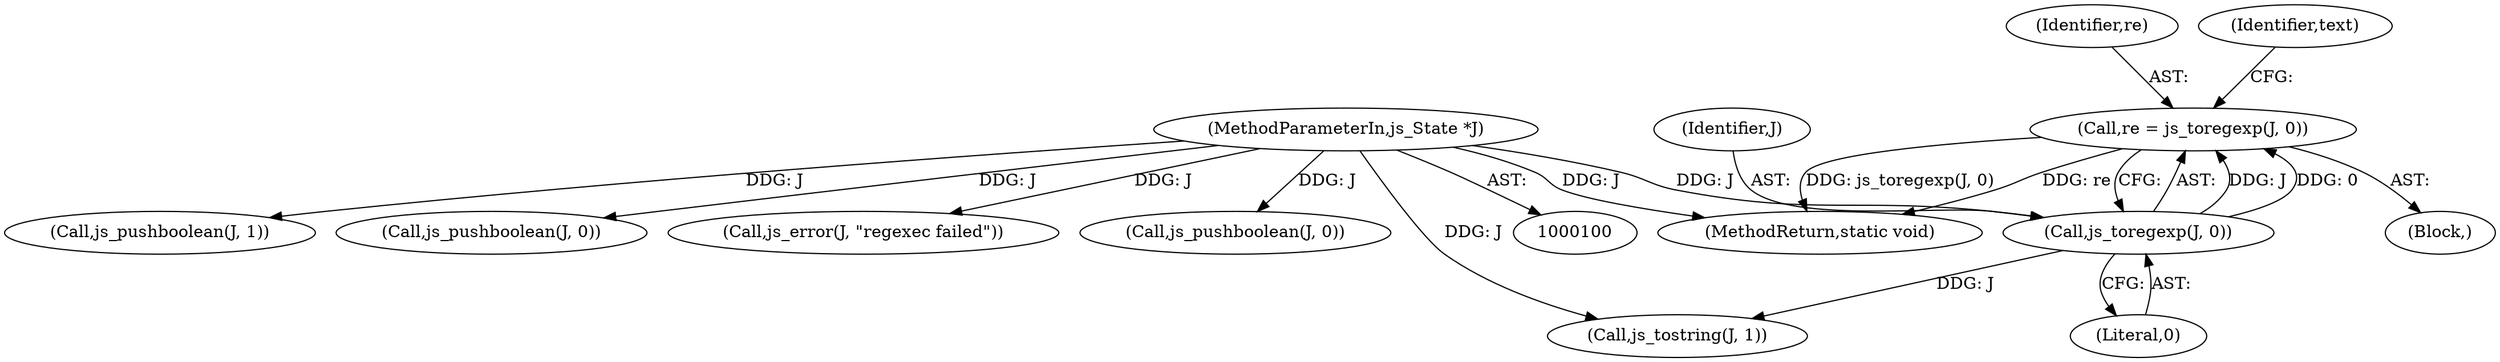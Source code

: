 digraph "0_mujs_00d4606c3baf813b7b1c176823b2729bf51002a2@pointer" {
"1000108" [label="(Call,re = js_toregexp(J, 0))"];
"1000110" [label="(Call,js_toregexp(J, 0))"];
"1000101" [label="(MethodParameterIn,js_State *J)"];
"1000101" [label="(MethodParameterIn,js_State *J)"];
"1000111" [label="(Identifier,J)"];
"1000108" [label="(Call,re = js_toregexp(J, 0))"];
"1000110" [label="(Call,js_toregexp(J, 0))"];
"1000205" [label="(Call,js_pushboolean(J, 1))"];
"1000141" [label="(Call,js_pushboolean(J, 0))"];
"1000174" [label="(Call,js_error(J, \"regexec failed\"))"];
"1000220" [label="(Call,js_pushboolean(J, 0))"];
"1000109" [label="(Identifier,re)"];
"1000114" [label="(Identifier,text)"];
"1000223" [label="(MethodReturn,static void)"];
"1000115" [label="(Call,js_tostring(J, 1))"];
"1000102" [label="(Block,)"];
"1000112" [label="(Literal,0)"];
"1000108" -> "1000102"  [label="AST: "];
"1000108" -> "1000110"  [label="CFG: "];
"1000109" -> "1000108"  [label="AST: "];
"1000110" -> "1000108"  [label="AST: "];
"1000114" -> "1000108"  [label="CFG: "];
"1000108" -> "1000223"  [label="DDG: js_toregexp(J, 0)"];
"1000108" -> "1000223"  [label="DDG: re"];
"1000110" -> "1000108"  [label="DDG: J"];
"1000110" -> "1000108"  [label="DDG: 0"];
"1000110" -> "1000112"  [label="CFG: "];
"1000111" -> "1000110"  [label="AST: "];
"1000112" -> "1000110"  [label="AST: "];
"1000101" -> "1000110"  [label="DDG: J"];
"1000110" -> "1000115"  [label="DDG: J"];
"1000101" -> "1000100"  [label="AST: "];
"1000101" -> "1000223"  [label="DDG: J"];
"1000101" -> "1000115"  [label="DDG: J"];
"1000101" -> "1000141"  [label="DDG: J"];
"1000101" -> "1000174"  [label="DDG: J"];
"1000101" -> "1000205"  [label="DDG: J"];
"1000101" -> "1000220"  [label="DDG: J"];
}
